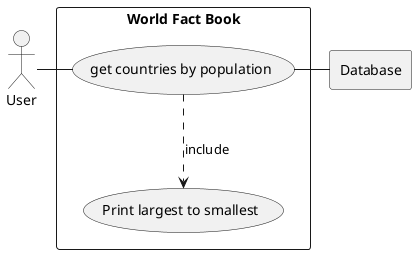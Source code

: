 @startuml

actor user as "User"

rectangle Database

rectangle "World Fact Book" {
    usecase UC4 as "get countries by population"

    usecase UCa as "Print largest to smallest"

    user     - UC4
    UC4 ..> UCa : include
    UC4 - Database
}

@enduml